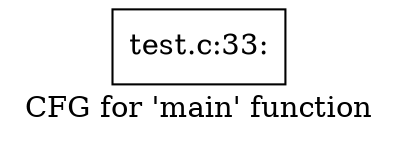 digraph "CFG for 'main' function" {
	label="CFG for 'main' function";

	Node0x393ca40 [shape=record,label="{test.c:33:}"];
}
